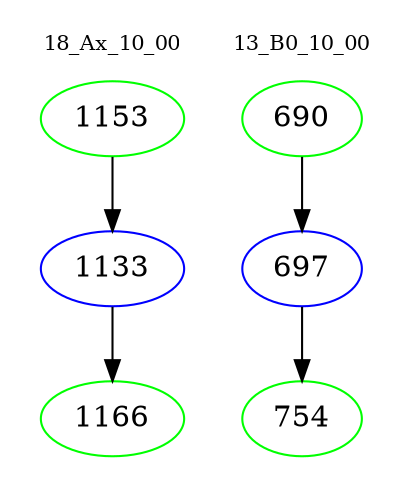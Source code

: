 digraph{
subgraph cluster_0 {
color = white
label = "18_Ax_10_00";
fontsize=10;
T0_1153 [label="1153", color="green"]
T0_1153 -> T0_1133 [color="black"]
T0_1133 [label="1133", color="blue"]
T0_1133 -> T0_1166 [color="black"]
T0_1166 [label="1166", color="green"]
}
subgraph cluster_1 {
color = white
label = "13_B0_10_00";
fontsize=10;
T1_690 [label="690", color="green"]
T1_690 -> T1_697 [color="black"]
T1_697 [label="697", color="blue"]
T1_697 -> T1_754 [color="black"]
T1_754 [label="754", color="green"]
}
}
